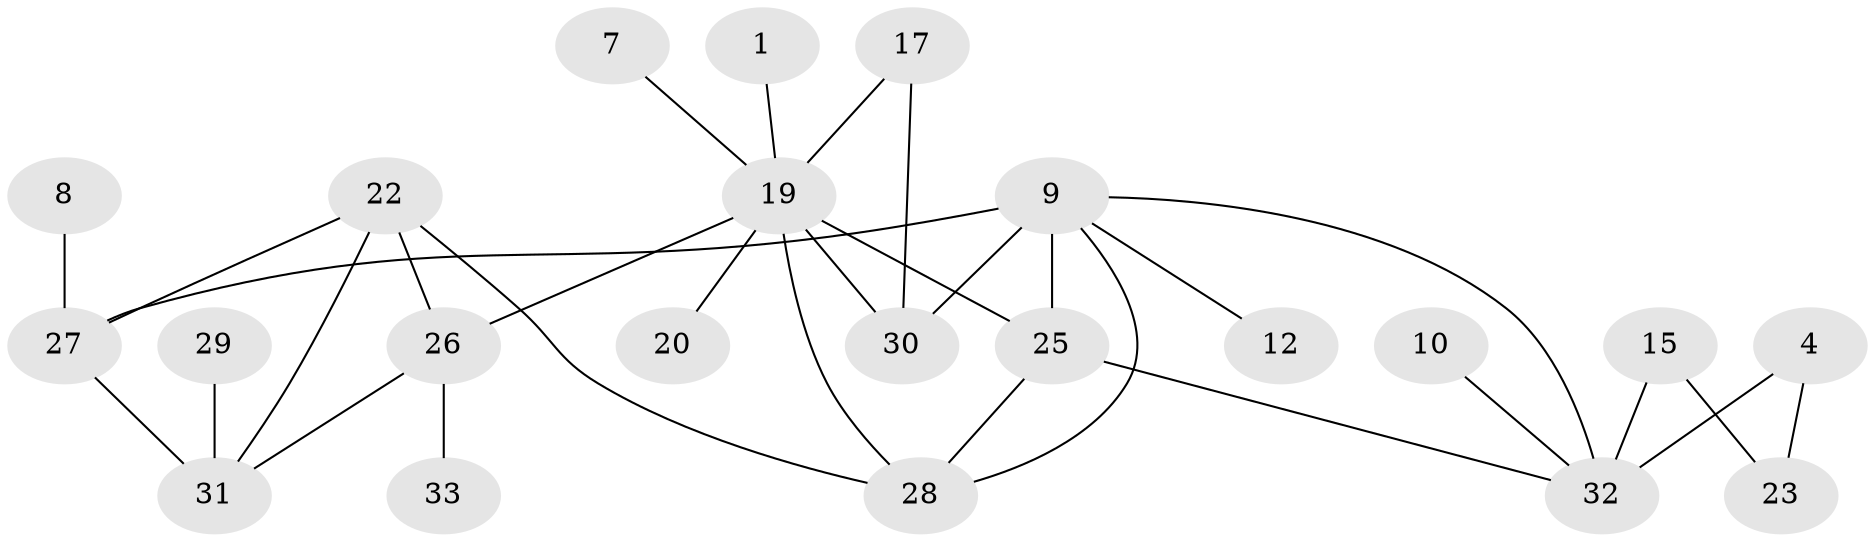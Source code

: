 // original degree distribution, {5: 0.045454545454545456, 3: 0.22727272727272727, 4: 0.07575757575757576, 2: 0.22727272727272727, 1: 0.2727272727272727, 0: 0.13636363636363635, 6: 0.015151515151515152}
// Generated by graph-tools (version 1.1) at 2025/25/03/09/25 03:25:20]
// undirected, 22 vertices, 31 edges
graph export_dot {
graph [start="1"]
  node [color=gray90,style=filled];
  1;
  4;
  7;
  8;
  9;
  10;
  12;
  15;
  17;
  19;
  20;
  22;
  23;
  25;
  26;
  27;
  28;
  29;
  30;
  31;
  32;
  33;
  1 -- 19 [weight=1.0];
  4 -- 23 [weight=1.0];
  4 -- 32 [weight=1.0];
  7 -- 19 [weight=1.0];
  8 -- 27 [weight=1.0];
  9 -- 12 [weight=1.0];
  9 -- 25 [weight=1.0];
  9 -- 27 [weight=1.0];
  9 -- 28 [weight=1.0];
  9 -- 30 [weight=2.0];
  9 -- 32 [weight=1.0];
  10 -- 32 [weight=1.0];
  15 -- 23 [weight=1.0];
  15 -- 32 [weight=2.0];
  17 -- 19 [weight=1.0];
  17 -- 30 [weight=1.0];
  19 -- 20 [weight=1.0];
  19 -- 25 [weight=1.0];
  19 -- 26 [weight=1.0];
  19 -- 28 [weight=1.0];
  19 -- 30 [weight=1.0];
  22 -- 26 [weight=1.0];
  22 -- 27 [weight=1.0];
  22 -- 28 [weight=1.0];
  22 -- 31 [weight=1.0];
  25 -- 28 [weight=1.0];
  25 -- 32 [weight=1.0];
  26 -- 31 [weight=1.0];
  26 -- 33 [weight=1.0];
  27 -- 31 [weight=1.0];
  29 -- 31 [weight=2.0];
}

